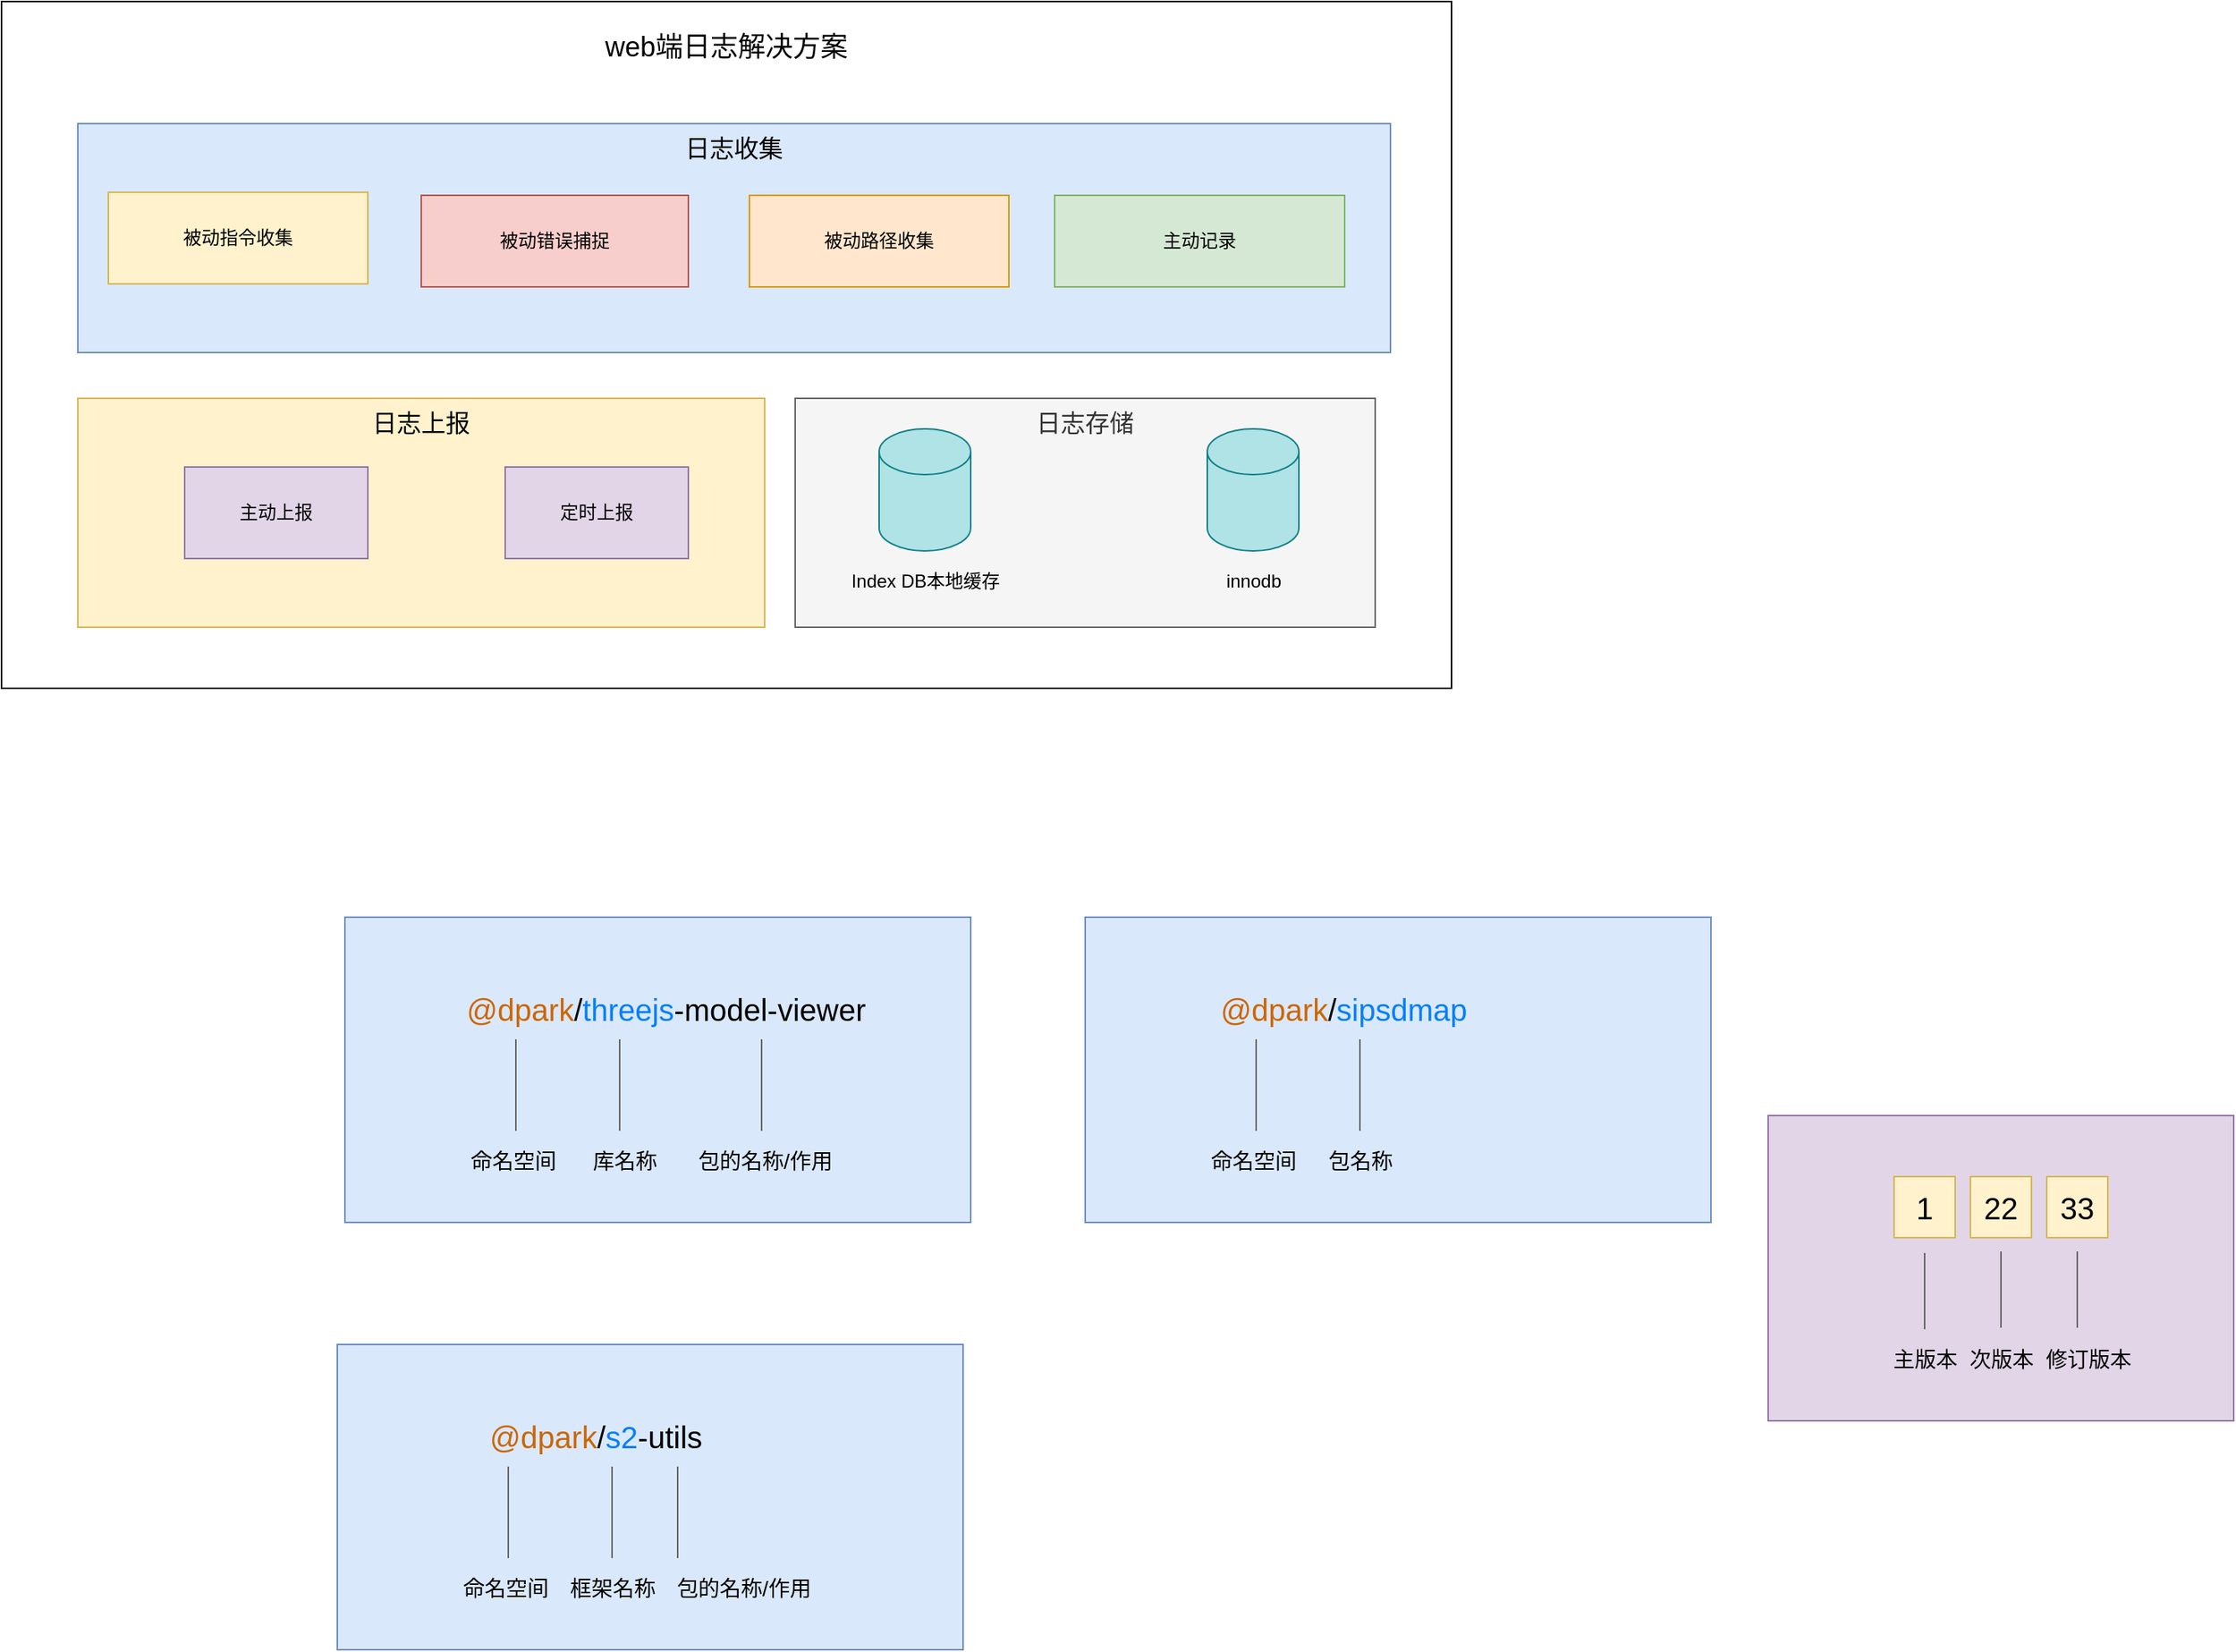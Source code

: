 <mxfile version="14.5.3" type="github">
  <diagram id="_BkoqEayFcA_iPLzUDcl" name="Page-1">
    <mxGraphModel dx="1422" dy="762" grid="1" gridSize="10" guides="1" tooltips="1" connect="1" arrows="1" fold="1" page="1" pageScale="1" pageWidth="827" pageHeight="1169" math="0" shadow="0">
      <root>
        <mxCell id="0" />
        <mxCell id="1" parent="0" />
        <mxCell id="mw7YGV9gwj3RuTq6S0IA-1" value="" style="rounded=0;whiteSpace=wrap;html=1;" parent="1" vertex="1">
          <mxGeometry x="100" y="70" width="950" height="450" as="geometry" />
        </mxCell>
        <mxCell id="mw7YGV9gwj3RuTq6S0IA-2" value="&lt;font style=&quot;font-size: 16px&quot;&gt;日志收集&lt;/font&gt;" style="rounded=0;whiteSpace=wrap;html=1;verticalAlign=top;fillColor=#dae8fc;strokeColor=#6c8ebf;" parent="1" vertex="1">
          <mxGeometry x="150" y="150" width="860" height="150" as="geometry" />
        </mxCell>
        <mxCell id="mw7YGV9gwj3RuTq6S0IA-3" value="&lt;span style=&quot;font-size: 16px&quot;&gt;日志上报&lt;/span&gt;" style="rounded=0;whiteSpace=wrap;html=1;verticalAlign=top;fillColor=#fff2cc;strokeColor=#d6b656;" parent="1" vertex="1">
          <mxGeometry x="150" y="330" width="450" height="150" as="geometry" />
        </mxCell>
        <mxCell id="mw7YGV9gwj3RuTq6S0IA-4" value="&lt;span style=&quot;font-size: 16px&quot;&gt;日志存储&lt;/span&gt;" style="rounded=0;whiteSpace=wrap;html=1;verticalAlign=top;fillColor=#f5f5f5;strokeColor=#666666;fontColor=#333333;" parent="1" vertex="1">
          <mxGeometry x="620" y="330" width="380" height="150" as="geometry" />
        </mxCell>
        <mxCell id="mw7YGV9gwj3RuTq6S0IA-5" value="&lt;font style=&quot;font-size: 18px&quot;&gt;web端日志解决方案&lt;/font&gt;" style="text;html=1;strokeColor=none;fillColor=none;align=center;verticalAlign=middle;whiteSpace=wrap;rounded=0;" parent="1" vertex="1">
          <mxGeometry x="375" y="90" width="400" height="20" as="geometry" />
        </mxCell>
        <mxCell id="mw7YGV9gwj3RuTq6S0IA-6" value="被动指令收集" style="rounded=0;whiteSpace=wrap;html=1;fillColor=#fff2cc;strokeColor=#d6b656;" parent="1" vertex="1">
          <mxGeometry x="170" y="195" width="170" height="60" as="geometry" />
        </mxCell>
        <mxCell id="mw7YGV9gwj3RuTq6S0IA-7" value="主动记录" style="rounded=0;whiteSpace=wrap;html=1;fillColor=#d5e8d4;strokeColor=#82b366;" parent="1" vertex="1">
          <mxGeometry x="790" y="197" width="190" height="60" as="geometry" />
        </mxCell>
        <mxCell id="mw7YGV9gwj3RuTq6S0IA-8" value="被动错误捕捉" style="rounded=0;whiteSpace=wrap;html=1;fillColor=#f8cecc;strokeColor=#b85450;" parent="1" vertex="1">
          <mxGeometry x="375" y="197" width="175" height="60" as="geometry" />
        </mxCell>
        <mxCell id="mw7YGV9gwj3RuTq6S0IA-9" value="被动路径收集" style="rounded=0;whiteSpace=wrap;html=1;fillColor=#ffe6cc;strokeColor=#d79b00;" parent="1" vertex="1">
          <mxGeometry x="590" y="197" width="170" height="60" as="geometry" />
        </mxCell>
        <mxCell id="mw7YGV9gwj3RuTq6S0IA-11" value="" style="shape=cylinder3;whiteSpace=wrap;html=1;boundedLbl=1;backgroundOutline=1;size=15;fillColor=#b0e3e6;strokeColor=#0e8088;" parent="1" vertex="1">
          <mxGeometry x="675" y="350" width="60" height="80" as="geometry" />
        </mxCell>
        <mxCell id="mw7YGV9gwj3RuTq6S0IA-12" value="Index DB本地缓存" style="text;html=1;strokeColor=none;fillColor=none;align=center;verticalAlign=middle;whiteSpace=wrap;rounded=0;" parent="1" vertex="1">
          <mxGeometry x="652.5" y="440" width="105" height="20" as="geometry" />
        </mxCell>
        <mxCell id="mw7YGV9gwj3RuTq6S0IA-13" value="" style="shape=cylinder3;whiteSpace=wrap;html=1;boundedLbl=1;backgroundOutline=1;size=15;fillColor=#b0e3e6;strokeColor=#0e8088;" parent="1" vertex="1">
          <mxGeometry x="890" y="350" width="60" height="80" as="geometry" />
        </mxCell>
        <mxCell id="mw7YGV9gwj3RuTq6S0IA-14" value="innodb" style="text;html=1;strokeColor=none;fillColor=none;align=center;verticalAlign=middle;whiteSpace=wrap;rounded=0;" parent="1" vertex="1">
          <mxGeometry x="867.5" y="440" width="105" height="20" as="geometry" />
        </mxCell>
        <mxCell id="mw7YGV9gwj3RuTq6S0IA-19" value="主动上报" style="rounded=0;whiteSpace=wrap;html=1;fillColor=#e1d5e7;strokeColor=#9673a6;" parent="1" vertex="1">
          <mxGeometry x="220" y="375" width="120" height="60" as="geometry" />
        </mxCell>
        <mxCell id="mw7YGV9gwj3RuTq6S0IA-20" value="定时上报" style="rounded=0;whiteSpace=wrap;html=1;fillColor=#e1d5e7;strokeColor=#9673a6;" parent="1" vertex="1">
          <mxGeometry x="430" y="375" width="120" height="60" as="geometry" />
        </mxCell>
        <mxCell id="ka-HyoEU9vzGJYM1k_yH-1" value="" style="text;whiteSpace=wrap;html=1;fillColor=#dae8fc;strokeColor=#6c8ebf;" vertex="1" parent="1">
          <mxGeometry x="325" y="670" width="410" height="200" as="geometry" />
        </mxCell>
        <mxCell id="ka-HyoEU9vzGJYM1k_yH-3" value="&lt;font style=&quot;font-size: 20px&quot;&gt;&lt;font color=&quot;#cc6600&quot;&gt;@dpark&lt;/font&gt;/&lt;font color=&quot;#007fff&quot;&gt;threejs&lt;/font&gt;-model-viewer&lt;/font&gt;" style="text;html=1;align=center;verticalAlign=middle;resizable=0;points=[];autosize=1;" vertex="1" parent="1">
          <mxGeometry x="395" y="720" width="280" height="20" as="geometry" />
        </mxCell>
        <mxCell id="ka-HyoEU9vzGJYM1k_yH-4" value="" style="endArrow=none;html=1;strokeColor=#666666;" edge="1" parent="1">
          <mxGeometry width="50" height="50" relative="1" as="geometry">
            <mxPoint x="437" y="810" as="sourcePoint" />
            <mxPoint x="437" y="750" as="targetPoint" />
          </mxGeometry>
        </mxCell>
        <mxCell id="ka-HyoEU9vzGJYM1k_yH-5" value="&lt;font style=&quot;font-size: 14px&quot;&gt;命名空间&lt;/font&gt;" style="text;html=1;align=center;verticalAlign=middle;resizable=0;points=[];autosize=1;" vertex="1" parent="1">
          <mxGeometry x="400" y="820" width="70" height="20" as="geometry" />
        </mxCell>
        <mxCell id="ka-HyoEU9vzGJYM1k_yH-6" value="" style="endArrow=none;html=1;strokeColor=#666666;" edge="1" parent="1">
          <mxGeometry width="50" height="50" relative="1" as="geometry">
            <mxPoint x="505" y="810" as="sourcePoint" />
            <mxPoint x="505" y="750" as="targetPoint" />
          </mxGeometry>
        </mxCell>
        <mxCell id="ka-HyoEU9vzGJYM1k_yH-7" value="&lt;span style=&quot;font-size: 14px&quot;&gt;库名称&lt;/span&gt;" style="text;html=1;align=center;verticalAlign=middle;resizable=0;points=[];autosize=1;" vertex="1" parent="1">
          <mxGeometry x="478" y="820" width="60" height="20" as="geometry" />
        </mxCell>
        <mxCell id="ka-HyoEU9vzGJYM1k_yH-8" value="" style="endArrow=none;html=1;strokeColor=#666666;" edge="1" parent="1">
          <mxGeometry width="50" height="50" relative="1" as="geometry">
            <mxPoint x="598" y="810" as="sourcePoint" />
            <mxPoint x="598" y="750" as="targetPoint" />
          </mxGeometry>
        </mxCell>
        <mxCell id="ka-HyoEU9vzGJYM1k_yH-9" value="&lt;span style=&quot;font-size: 14px&quot;&gt;包的名称/作用&lt;/span&gt;" style="text;html=1;align=center;verticalAlign=middle;resizable=0;points=[];autosize=1;" vertex="1" parent="1">
          <mxGeometry x="550" y="820" width="100" height="20" as="geometry" />
        </mxCell>
        <mxCell id="ka-HyoEU9vzGJYM1k_yH-10" value="" style="text;whiteSpace=wrap;html=1;fillColor=#dae8fc;strokeColor=#6c8ebf;" vertex="1" parent="1">
          <mxGeometry x="320" y="950" width="410" height="200" as="geometry" />
        </mxCell>
        <mxCell id="ka-HyoEU9vzGJYM1k_yH-11" value="&lt;font style=&quot;font-size: 20px&quot;&gt;&lt;font color=&quot;#cc6600&quot;&gt;@dpark&lt;/font&gt;/&lt;font color=&quot;#007fff&quot;&gt;s2&lt;/font&gt;-utils&lt;/font&gt;" style="text;html=1;align=center;verticalAlign=middle;resizable=0;points=[];autosize=1;" vertex="1" parent="1">
          <mxGeometry x="414" y="1000" width="150" height="20" as="geometry" />
        </mxCell>
        <mxCell id="ka-HyoEU9vzGJYM1k_yH-12" value="" style="endArrow=none;html=1;strokeColor=#666666;" edge="1" parent="1">
          <mxGeometry width="50" height="50" relative="1" as="geometry">
            <mxPoint x="432" y="1090" as="sourcePoint" />
            <mxPoint x="432" y="1030" as="targetPoint" />
          </mxGeometry>
        </mxCell>
        <mxCell id="ka-HyoEU9vzGJYM1k_yH-13" value="&lt;font style=&quot;font-size: 14px&quot;&gt;命名空间&lt;/font&gt;" style="text;html=1;align=center;verticalAlign=middle;resizable=0;points=[];autosize=1;" vertex="1" parent="1">
          <mxGeometry x="395" y="1100" width="70" height="20" as="geometry" />
        </mxCell>
        <mxCell id="ka-HyoEU9vzGJYM1k_yH-14" value="" style="endArrow=none;html=1;strokeColor=#666666;" edge="1" parent="1">
          <mxGeometry width="50" height="50" relative="1" as="geometry">
            <mxPoint x="500" y="1090" as="sourcePoint" />
            <mxPoint x="500" y="1030" as="targetPoint" />
          </mxGeometry>
        </mxCell>
        <mxCell id="ka-HyoEU9vzGJYM1k_yH-15" value="&lt;span style=&quot;font-size: 14px&quot;&gt;框架名称&lt;/span&gt;" style="text;html=1;align=center;verticalAlign=middle;resizable=0;points=[];autosize=1;" vertex="1" parent="1">
          <mxGeometry x="465" y="1100" width="70" height="20" as="geometry" />
        </mxCell>
        <mxCell id="ka-HyoEU9vzGJYM1k_yH-16" value="" style="endArrow=none;html=1;strokeColor=#666666;" edge="1" parent="1">
          <mxGeometry width="50" height="50" relative="1" as="geometry">
            <mxPoint x="543" y="1090" as="sourcePoint" />
            <mxPoint x="543" y="1030" as="targetPoint" />
          </mxGeometry>
        </mxCell>
        <mxCell id="ka-HyoEU9vzGJYM1k_yH-17" value="&lt;span style=&quot;font-size: 14px&quot;&gt;包的名称/作用&lt;/span&gt;" style="text;html=1;align=center;verticalAlign=middle;resizable=0;points=[];autosize=1;" vertex="1" parent="1">
          <mxGeometry x="536" y="1100" width="100" height="20" as="geometry" />
        </mxCell>
        <mxCell id="ka-HyoEU9vzGJYM1k_yH-19" value="" style="text;whiteSpace=wrap;html=1;fillColor=#dae8fc;strokeColor=#6c8ebf;" vertex="1" parent="1">
          <mxGeometry x="810" y="670" width="410" height="200" as="geometry" />
        </mxCell>
        <mxCell id="ka-HyoEU9vzGJYM1k_yH-20" value="&lt;font style=&quot;font-size: 20px&quot;&gt;&lt;font color=&quot;#cc6600&quot;&gt;@dpark&lt;/font&gt;/&lt;font color=&quot;#007fff&quot;&gt;sipsdmap&lt;/font&gt;&lt;/font&gt;" style="text;html=1;align=center;verticalAlign=middle;resizable=0;points=[];autosize=1;" vertex="1" parent="1">
          <mxGeometry x="889" y="720" width="180" height="20" as="geometry" />
        </mxCell>
        <mxCell id="ka-HyoEU9vzGJYM1k_yH-21" value="" style="endArrow=none;html=1;strokeColor=#666666;" edge="1" parent="1">
          <mxGeometry width="50" height="50" relative="1" as="geometry">
            <mxPoint x="922" y="810" as="sourcePoint" />
            <mxPoint x="922" y="750" as="targetPoint" />
          </mxGeometry>
        </mxCell>
        <mxCell id="ka-HyoEU9vzGJYM1k_yH-22" value="&lt;font style=&quot;font-size: 14px&quot;&gt;命名空间&lt;/font&gt;" style="text;html=1;align=center;verticalAlign=middle;resizable=0;points=[];autosize=1;" vertex="1" parent="1">
          <mxGeometry x="885" y="820" width="70" height="20" as="geometry" />
        </mxCell>
        <mxCell id="ka-HyoEU9vzGJYM1k_yH-23" value="" style="endArrow=none;html=1;strokeColor=#666666;" edge="1" parent="1">
          <mxGeometry width="50" height="50" relative="1" as="geometry">
            <mxPoint x="990" y="810" as="sourcePoint" />
            <mxPoint x="990" y="750" as="targetPoint" />
          </mxGeometry>
        </mxCell>
        <mxCell id="ka-HyoEU9vzGJYM1k_yH-24" value="&lt;span style=&quot;font-size: 14px&quot;&gt;包名称&lt;/span&gt;" style="text;html=1;align=center;verticalAlign=middle;resizable=0;points=[];autosize=1;" vertex="1" parent="1">
          <mxGeometry x="960" y="820" width="60" height="20" as="geometry" />
        </mxCell>
        <mxCell id="ka-HyoEU9vzGJYM1k_yH-42" value="" style="text;whiteSpace=wrap;html=1;fillColor=#e1d5e7;strokeColor=#9673a6;" vertex="1" parent="1">
          <mxGeometry x="1257.5" y="800" width="305" height="200" as="geometry" />
        </mxCell>
        <mxCell id="ka-HyoEU9vzGJYM1k_yH-43" value="&lt;font style=&quot;font-size: 20px&quot;&gt;1&lt;/font&gt;" style="text;html=1;strokeColor=#d6b656;fillColor=#fff2cc;align=center;verticalAlign=middle;whiteSpace=wrap;rounded=0;" vertex="1" parent="1">
          <mxGeometry x="1340" y="840" width="40" height="40" as="geometry" />
        </mxCell>
        <mxCell id="ka-HyoEU9vzGJYM1k_yH-44" value="&lt;font style=&quot;font-size: 20px&quot;&gt;22&lt;/font&gt;" style="text;html=1;strokeColor=#d6b656;fillColor=#fff2cc;align=center;verticalAlign=middle;whiteSpace=wrap;rounded=0;" vertex="1" parent="1">
          <mxGeometry x="1390" y="840" width="40" height="40" as="geometry" />
        </mxCell>
        <mxCell id="ka-HyoEU9vzGJYM1k_yH-45" value="&lt;font style=&quot;font-size: 20px&quot;&gt;33&lt;/font&gt;" style="text;html=1;strokeColor=#d6b656;fillColor=#fff2cc;align=center;verticalAlign=middle;whiteSpace=wrap;rounded=0;" vertex="1" parent="1">
          <mxGeometry x="1440" y="840" width="40" height="40" as="geometry" />
        </mxCell>
        <mxCell id="ka-HyoEU9vzGJYM1k_yH-46" value="" style="endArrow=none;html=1;strokeColor=#666666;" edge="1" parent="1">
          <mxGeometry width="50" height="50" relative="1" as="geometry">
            <mxPoint x="1360" y="940" as="sourcePoint" />
            <mxPoint x="1360" y="890" as="targetPoint" />
          </mxGeometry>
        </mxCell>
        <mxCell id="ka-HyoEU9vzGJYM1k_yH-47" value="&lt;font style=&quot;font-size: 14px&quot;&gt;主版本&lt;/font&gt;" style="text;html=1;align=center;verticalAlign=middle;resizable=0;points=[];autosize=1;" vertex="1" parent="1">
          <mxGeometry x="1330" y="950" width="60" height="20" as="geometry" />
        </mxCell>
        <mxCell id="ka-HyoEU9vzGJYM1k_yH-49" value="" style="endArrow=none;html=1;strokeColor=#666666;" edge="1" parent="1">
          <mxGeometry width="50" height="50" relative="1" as="geometry">
            <mxPoint x="1410" y="939" as="sourcePoint" />
            <mxPoint x="1410" y="889" as="targetPoint" />
          </mxGeometry>
        </mxCell>
        <mxCell id="ka-HyoEU9vzGJYM1k_yH-50" value="" style="endArrow=none;html=1;strokeColor=#666666;" edge="1" parent="1">
          <mxGeometry width="50" height="50" relative="1" as="geometry">
            <mxPoint x="1460" y="939" as="sourcePoint" />
            <mxPoint x="1460" y="889" as="targetPoint" />
          </mxGeometry>
        </mxCell>
        <mxCell id="ka-HyoEU9vzGJYM1k_yH-51" value="&lt;font style=&quot;font-size: 14px&quot;&gt;次版本&lt;/font&gt;" style="text;html=1;align=center;verticalAlign=middle;resizable=0;points=[];autosize=1;" vertex="1" parent="1">
          <mxGeometry x="1380" y="950" width="60" height="20" as="geometry" />
        </mxCell>
        <mxCell id="ka-HyoEU9vzGJYM1k_yH-52" value="&lt;span style=&quot;font-size: 14px&quot;&gt;修订版本&lt;/span&gt;" style="text;html=1;align=center;verticalAlign=middle;resizable=0;points=[];autosize=1;" vertex="1" parent="1">
          <mxGeometry x="1432" y="950" width="70" height="20" as="geometry" />
        </mxCell>
      </root>
    </mxGraphModel>
  </diagram>
</mxfile>

